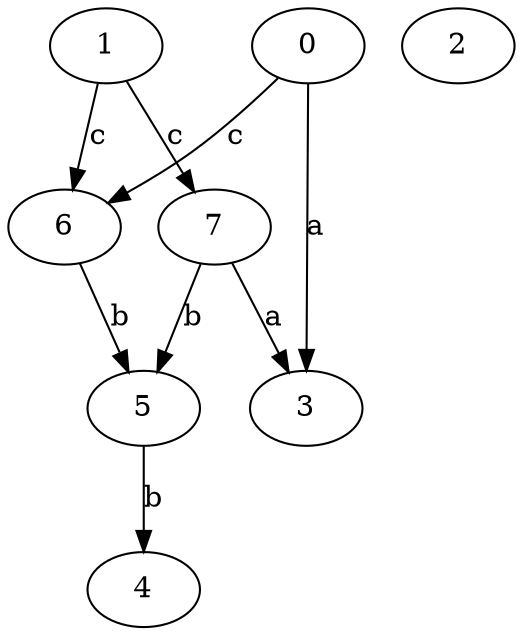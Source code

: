 strict digraph  {
1;
2;
3;
4;
0;
5;
6;
7;
1 -> 6  [label=c];
1 -> 7  [label=c];
0 -> 3  [label=a];
0 -> 6  [label=c];
5 -> 4  [label=b];
6 -> 5  [label=b];
7 -> 3  [label=a];
7 -> 5  [label=b];
}
